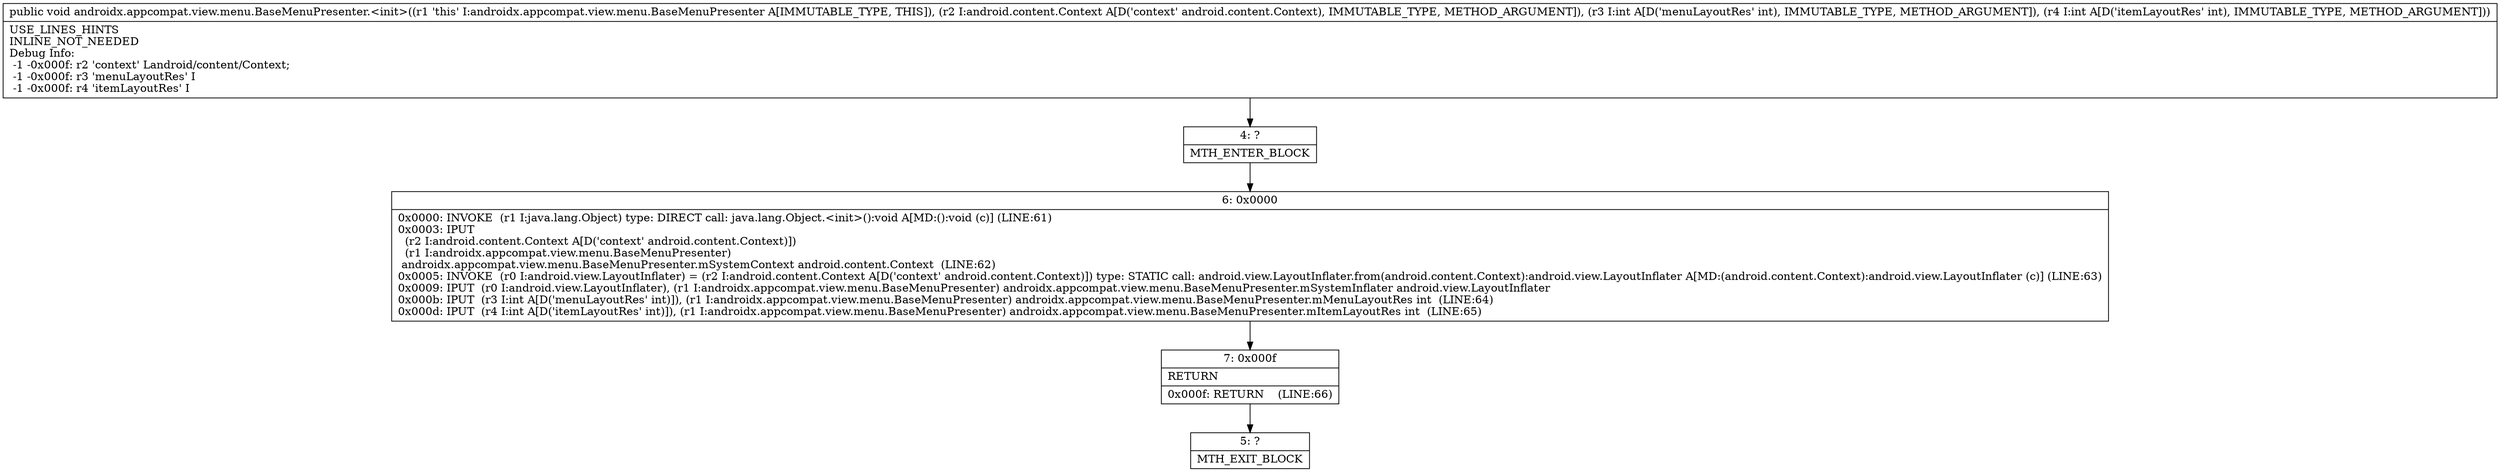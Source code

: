 digraph "CFG forandroidx.appcompat.view.menu.BaseMenuPresenter.\<init\>(Landroid\/content\/Context;II)V" {
Node_4 [shape=record,label="{4\:\ ?|MTH_ENTER_BLOCK\l}"];
Node_6 [shape=record,label="{6\:\ 0x0000|0x0000: INVOKE  (r1 I:java.lang.Object) type: DIRECT call: java.lang.Object.\<init\>():void A[MD:():void (c)] (LINE:61)\l0x0003: IPUT  \l  (r2 I:android.content.Context A[D('context' android.content.Context)])\l  (r1 I:androidx.appcompat.view.menu.BaseMenuPresenter)\l androidx.appcompat.view.menu.BaseMenuPresenter.mSystemContext android.content.Context  (LINE:62)\l0x0005: INVOKE  (r0 I:android.view.LayoutInflater) = (r2 I:android.content.Context A[D('context' android.content.Context)]) type: STATIC call: android.view.LayoutInflater.from(android.content.Context):android.view.LayoutInflater A[MD:(android.content.Context):android.view.LayoutInflater (c)] (LINE:63)\l0x0009: IPUT  (r0 I:android.view.LayoutInflater), (r1 I:androidx.appcompat.view.menu.BaseMenuPresenter) androidx.appcompat.view.menu.BaseMenuPresenter.mSystemInflater android.view.LayoutInflater \l0x000b: IPUT  (r3 I:int A[D('menuLayoutRes' int)]), (r1 I:androidx.appcompat.view.menu.BaseMenuPresenter) androidx.appcompat.view.menu.BaseMenuPresenter.mMenuLayoutRes int  (LINE:64)\l0x000d: IPUT  (r4 I:int A[D('itemLayoutRes' int)]), (r1 I:androidx.appcompat.view.menu.BaseMenuPresenter) androidx.appcompat.view.menu.BaseMenuPresenter.mItemLayoutRes int  (LINE:65)\l}"];
Node_7 [shape=record,label="{7\:\ 0x000f|RETURN\l|0x000f: RETURN    (LINE:66)\l}"];
Node_5 [shape=record,label="{5\:\ ?|MTH_EXIT_BLOCK\l}"];
MethodNode[shape=record,label="{public void androidx.appcompat.view.menu.BaseMenuPresenter.\<init\>((r1 'this' I:androidx.appcompat.view.menu.BaseMenuPresenter A[IMMUTABLE_TYPE, THIS]), (r2 I:android.content.Context A[D('context' android.content.Context), IMMUTABLE_TYPE, METHOD_ARGUMENT]), (r3 I:int A[D('menuLayoutRes' int), IMMUTABLE_TYPE, METHOD_ARGUMENT]), (r4 I:int A[D('itemLayoutRes' int), IMMUTABLE_TYPE, METHOD_ARGUMENT]))  | USE_LINES_HINTS\lINLINE_NOT_NEEDED\lDebug Info:\l  \-1 \-0x000f: r2 'context' Landroid\/content\/Context;\l  \-1 \-0x000f: r3 'menuLayoutRes' I\l  \-1 \-0x000f: r4 'itemLayoutRes' I\l}"];
MethodNode -> Node_4;Node_4 -> Node_6;
Node_6 -> Node_7;
Node_7 -> Node_5;
}


